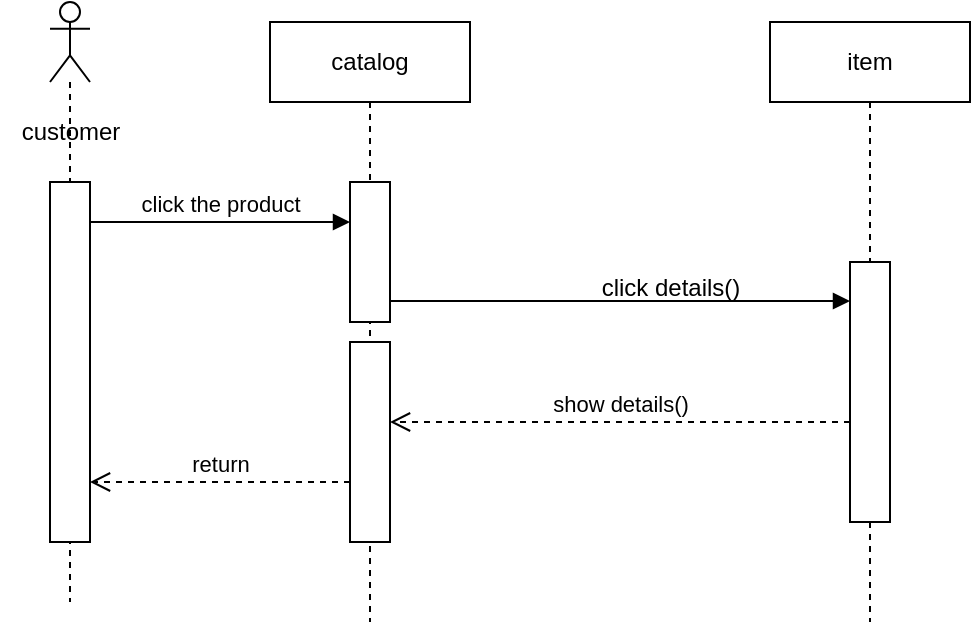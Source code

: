 <mxfile version="24.3.1" type="device">
  <diagram name="Page-1" id="HpDQybYYmY6dr8csF31q">
    <mxGraphModel dx="1050" dy="565" grid="1" gridSize="10" guides="1" tooltips="1" connect="1" arrows="1" fold="1" page="1" pageScale="1" pageWidth="850" pageHeight="1100" math="0" shadow="0">
      <root>
        <mxCell id="0" />
        <mxCell id="1" parent="0" />
        <mxCell id="2M05-oXc2ph0cT32PLSG-1" value="" style="shape=umlLifeline;perimeter=lifelinePerimeter;whiteSpace=wrap;html=1;container=1;dropTarget=0;collapsible=0;recursiveResize=0;outlineConnect=0;portConstraint=eastwest;newEdgeStyle={&quot;curved&quot;:0,&quot;rounded&quot;:0};participant=umlActor;" vertex="1" parent="1">
          <mxGeometry x="150" y="430" width="20" height="300" as="geometry" />
        </mxCell>
        <mxCell id="2M05-oXc2ph0cT32PLSG-4" value="" style="html=1;points=[[0,0,0,0,5],[0,1,0,0,-5],[1,0,0,0,5],[1,1,0,0,-5]];perimeter=orthogonalPerimeter;outlineConnect=0;targetShapes=umlLifeline;portConstraint=eastwest;newEdgeStyle={&quot;curved&quot;:0,&quot;rounded&quot;:0};" vertex="1" parent="2M05-oXc2ph0cT32PLSG-1">
          <mxGeometry y="90" width="20" height="180" as="geometry" />
        </mxCell>
        <mxCell id="2M05-oXc2ph0cT32PLSG-2" value="catalog" style="shape=umlLifeline;perimeter=lifelinePerimeter;whiteSpace=wrap;html=1;container=1;dropTarget=0;collapsible=0;recursiveResize=0;outlineConnect=0;portConstraint=eastwest;newEdgeStyle={&quot;curved&quot;:0,&quot;rounded&quot;:0};" vertex="1" parent="1">
          <mxGeometry x="260" y="440" width="100" height="300" as="geometry" />
        </mxCell>
        <mxCell id="2M05-oXc2ph0cT32PLSG-5" value="" style="html=1;points=[[0,0,0,0,5],[0,1,0,0,-5],[1,0,0,0,5],[1,1,0,0,-5]];perimeter=orthogonalPerimeter;outlineConnect=0;targetShapes=umlLifeline;portConstraint=eastwest;newEdgeStyle={&quot;curved&quot;:0,&quot;rounded&quot;:0};" vertex="1" parent="2M05-oXc2ph0cT32PLSG-2">
          <mxGeometry x="40" y="80" width="20" height="70" as="geometry" />
        </mxCell>
        <mxCell id="2M05-oXc2ph0cT32PLSG-3" value="item" style="shape=umlLifeline;perimeter=lifelinePerimeter;whiteSpace=wrap;html=1;container=1;dropTarget=0;collapsible=0;recursiveResize=0;outlineConnect=0;portConstraint=eastwest;newEdgeStyle={&quot;curved&quot;:0,&quot;rounded&quot;:0};" vertex="1" parent="1">
          <mxGeometry x="510" y="440" width="100" height="300" as="geometry" />
        </mxCell>
        <mxCell id="2M05-oXc2ph0cT32PLSG-6" value="click the product" style="html=1;verticalAlign=bottom;endArrow=block;curved=0;rounded=0;" edge="1" parent="1" target="2M05-oXc2ph0cT32PLSG-5">
          <mxGeometry width="80" relative="1" as="geometry">
            <mxPoint x="170" y="540" as="sourcePoint" />
            <mxPoint x="250" y="540" as="targetPoint" />
          </mxGeometry>
        </mxCell>
        <mxCell id="2M05-oXc2ph0cT32PLSG-8" value="" style="html=1;verticalAlign=bottom;endArrow=block;curved=0;rounded=0;" edge="1" parent="1" source="2M05-oXc2ph0cT32PLSG-7" target="2M05-oXc2ph0cT32PLSG-3">
          <mxGeometry x="NaN" y="123" width="80" relative="1" as="geometry">
            <mxPoint x="320" y="579.5" as="sourcePoint" />
            <mxPoint x="400" y="579.5" as="targetPoint" />
            <mxPoint x="-109" y="-55" as="offset" />
          </mxGeometry>
        </mxCell>
        <mxCell id="2M05-oXc2ph0cT32PLSG-9" value="" style="html=1;verticalAlign=bottom;endArrow=block;curved=0;rounded=0;" edge="1" parent="1" target="2M05-oXc2ph0cT32PLSG-7">
          <mxGeometry width="80" relative="1" as="geometry">
            <mxPoint x="320" y="579.5" as="sourcePoint" />
            <mxPoint x="560" y="580" as="targetPoint" />
          </mxGeometry>
        </mxCell>
        <mxCell id="2M05-oXc2ph0cT32PLSG-7" value="" style="html=1;points=[[0,0,0,0,5],[0,1,0,0,-5],[1,0,0,0,5],[1,1,0,0,-5]];perimeter=orthogonalPerimeter;outlineConnect=0;targetShapes=umlLifeline;portConstraint=eastwest;newEdgeStyle={&quot;curved&quot;:0,&quot;rounded&quot;:0};" vertex="1" parent="1">
          <mxGeometry x="550" y="560" width="20" height="130" as="geometry" />
        </mxCell>
        <mxCell id="2M05-oXc2ph0cT32PLSG-11" value="click details()" style="text;html=1;align=center;verticalAlign=middle;resizable=0;points=[];autosize=1;strokeColor=none;fillColor=none;" vertex="1" parent="1">
          <mxGeometry x="415" y="558" width="90" height="30" as="geometry" />
        </mxCell>
        <mxCell id="2M05-oXc2ph0cT32PLSG-12" value="show details()" style="html=1;verticalAlign=bottom;endArrow=open;dashed=1;endSize=8;curved=0;rounded=0;" edge="1" parent="1" target="2M05-oXc2ph0cT32PLSG-13">
          <mxGeometry relative="1" as="geometry">
            <mxPoint x="550" y="640" as="sourcePoint" />
            <mxPoint x="310" y="640" as="targetPoint" />
          </mxGeometry>
        </mxCell>
        <mxCell id="2M05-oXc2ph0cT32PLSG-13" value="" style="html=1;points=[[0,0,0,0,5],[0,1,0,0,-5],[1,0,0,0,5],[1,1,0,0,-5]];perimeter=orthogonalPerimeter;outlineConnect=0;targetShapes=umlLifeline;portConstraint=eastwest;newEdgeStyle={&quot;curved&quot;:0,&quot;rounded&quot;:0};" vertex="1" parent="1">
          <mxGeometry x="300" y="600" width="20" height="100" as="geometry" />
        </mxCell>
        <mxCell id="2M05-oXc2ph0cT32PLSG-14" value="return" style="html=1;verticalAlign=bottom;endArrow=open;dashed=1;endSize=8;curved=0;rounded=0;" edge="1" parent="1" target="2M05-oXc2ph0cT32PLSG-4">
          <mxGeometry relative="1" as="geometry">
            <mxPoint x="300" y="670" as="sourcePoint" />
            <mxPoint x="220" y="670" as="targetPoint" />
          </mxGeometry>
        </mxCell>
        <mxCell id="2M05-oXc2ph0cT32PLSG-15" value="customer" style="text;html=1;align=center;verticalAlign=middle;resizable=0;points=[];autosize=1;strokeColor=none;fillColor=none;" vertex="1" parent="1">
          <mxGeometry x="125" y="480" width="70" height="30" as="geometry" />
        </mxCell>
      </root>
    </mxGraphModel>
  </diagram>
</mxfile>

